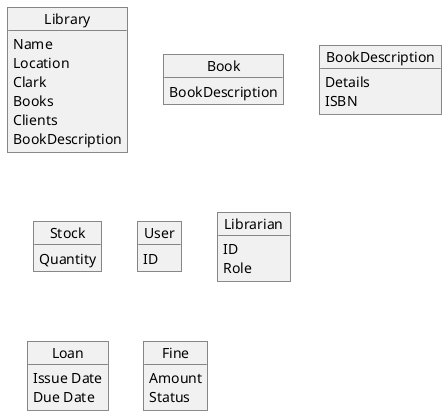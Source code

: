 @startuml
'https://plantuml.com/class-diagram

object Library {
  Name
  Location
  Clark
  Books
  Clients
  BookDescription
}
object Book {
 BookDescription

}
object BookDescription {
  Details
  ISBN
}

object Stock {
  Quantity
}

object User {
  ID
}

object Librarian {
  ID
  Role
}

object Loan {
  Issue Date
  Due Date
}

object Fine {
  Amount
  Status
}
@enduml